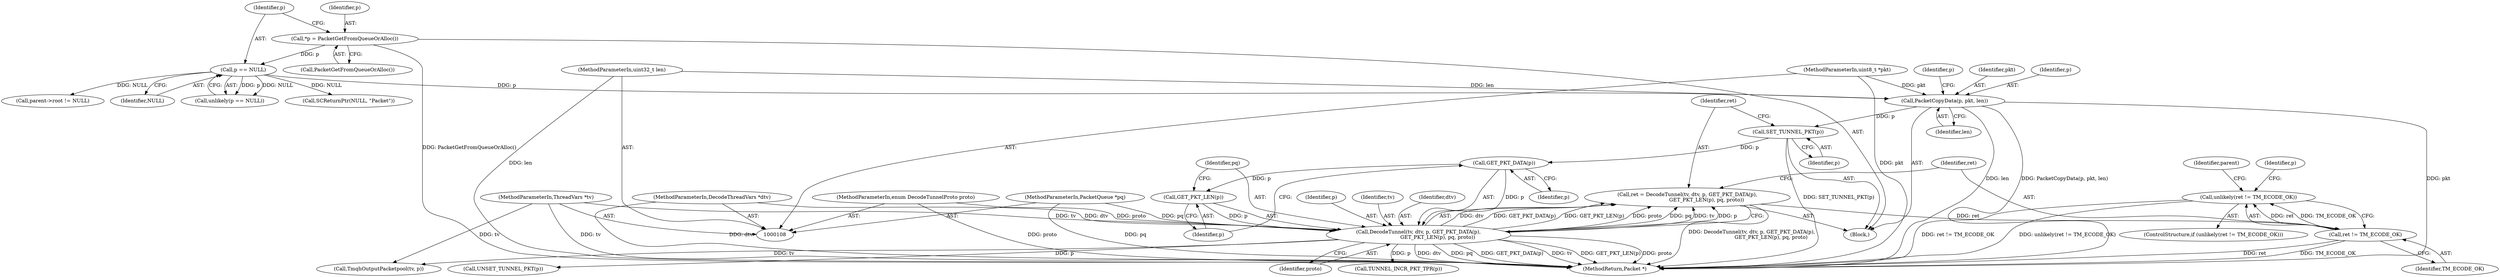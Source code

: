 digraph "1_suricata_11f3659f64a4e42e90cb3c09fcef66894205aefe_2@del" {
"1000213" [label="(Call,unlikely(ret != TM_ECODE_OK))"];
"1000214" [label="(Call,ret != TM_ECODE_OK)"];
"1000200" [label="(Call,ret = DecodeTunnel(tv, dtv, p, GET_PKT_DATA(p),\n                        GET_PKT_LEN(p), pq, proto))"];
"1000202" [label="(Call,DecodeTunnel(tv, dtv, p, GET_PKT_DATA(p),\n                        GET_PKT_LEN(p), pq, proto))"];
"1000109" [label="(MethodParameterIn,ThreadVars *tv)"];
"1000110" [label="(MethodParameterIn,DecodeThreadVars *dtv)"];
"1000208" [label="(Call,GET_PKT_LEN(p))"];
"1000206" [label="(Call,GET_PKT_DATA(p))"];
"1000198" [label="(Call,SET_TUNNEL_PKT(p))"];
"1000132" [label="(Call,PacketCopyData(p, pkt, len))"];
"1000125" [label="(Call,p == NULL)"];
"1000120" [label="(Call,*p = PacketGetFromQueueOrAlloc())"];
"1000112" [label="(MethodParameterIn,uint8_t *pkt)"];
"1000113" [label="(MethodParameterIn,uint32_t len)"];
"1000115" [label="(MethodParameterIn,PacketQueue *pq)"];
"1000114" [label="(MethodParameterIn,enum DecodeTunnelProto proto)"];
"1000208" [label="(Call,GET_PKT_LEN(p))"];
"1000215" [label="(Identifier,ret)"];
"1000204" [label="(Identifier,dtv)"];
"1000110" [label="(MethodParameterIn,DecodeThreadVars *dtv)"];
"1000201" [label="(Identifier,ret)"];
"1000109" [label="(MethodParameterIn,ThreadVars *tv)"];
"1000115" [label="(MethodParameterIn,PacketQueue *pq)"];
"1000225" [label="(Call,TmqhOutputPacketpool(tv, p))"];
"1000213" [label="(Call,unlikely(ret != TM_ECODE_OK))"];
"1000112" [label="(MethodParameterIn,uint8_t *pkt)"];
"1000120" [label="(Call,*p = PacketGetFromQueueOrAlloc())"];
"1000202" [label="(Call,DecodeTunnel(tv, dtv, p, GET_PKT_DATA(p),\n                        GET_PKT_LEN(p), pq, proto))"];
"1000121" [label="(Identifier,p)"];
"1000138" [label="(Identifier,p)"];
"1000132" [label="(Call,PacketCopyData(p, pkt, len))"];
"1000129" [label="(Call,SCReturnPtr(NULL, \"Packet\"))"];
"1000205" [label="(Identifier,p)"];
"1000223" [label="(Call,UNSET_TUNNEL_PKT(p))"];
"1000214" [label="(Call,ret != TM_ECODE_OK)"];
"1000199" [label="(Identifier,p)"];
"1000114" [label="(MethodParameterIn,enum DecodeTunnelProto proto)"];
"1000124" [label="(Call,unlikely(p == NULL))"];
"1000125" [label="(Call,p == NULL)"];
"1000122" [label="(Call,PacketGetFromQueueOrAlloc())"];
"1000134" [label="(Identifier,pkt)"];
"1000209" [label="(Identifier,p)"];
"1000200" [label="(Call,ret = DecodeTunnel(tv, dtv, p, GET_PKT_DATA(p),\n                        GET_PKT_LEN(p), pq, proto))"];
"1000240" [label="(MethodReturn,Packet *)"];
"1000232" [label="(Identifier,parent)"];
"1000116" [label="(Block,)"];
"1000203" [label="(Identifier,tv)"];
"1000212" [label="(ControlStructure,if (unlikely(ret != TM_ECODE_OK)))"];
"1000198" [label="(Call,SET_TUNNEL_PKT(p))"];
"1000180" [label="(Call,parent->root != NULL)"];
"1000133" [label="(Identifier,p)"];
"1000127" [label="(Identifier,NULL)"];
"1000135" [label="(Identifier,len)"];
"1000206" [label="(Call,GET_PKT_DATA(p))"];
"1000210" [label="(Identifier,pq)"];
"1000126" [label="(Identifier,p)"];
"1000113" [label="(MethodParameterIn,uint32_t len)"];
"1000211" [label="(Identifier,proto)"];
"1000216" [label="(Identifier,TM_ECODE_OK)"];
"1000233" [label="(Call,TUNNEL_INCR_PKT_TPR(p))"];
"1000220" [label="(Identifier,p)"];
"1000207" [label="(Identifier,p)"];
"1000213" -> "1000212"  [label="AST: "];
"1000213" -> "1000214"  [label="CFG: "];
"1000214" -> "1000213"  [label="AST: "];
"1000220" -> "1000213"  [label="CFG: "];
"1000232" -> "1000213"  [label="CFG: "];
"1000213" -> "1000240"  [label="DDG: ret != TM_ECODE_OK"];
"1000213" -> "1000240"  [label="DDG: unlikely(ret != TM_ECODE_OK)"];
"1000214" -> "1000213"  [label="DDG: ret"];
"1000214" -> "1000213"  [label="DDG: TM_ECODE_OK"];
"1000214" -> "1000216"  [label="CFG: "];
"1000215" -> "1000214"  [label="AST: "];
"1000216" -> "1000214"  [label="AST: "];
"1000214" -> "1000240"  [label="DDG: ret"];
"1000214" -> "1000240"  [label="DDG: TM_ECODE_OK"];
"1000200" -> "1000214"  [label="DDG: ret"];
"1000200" -> "1000116"  [label="AST: "];
"1000200" -> "1000202"  [label="CFG: "];
"1000201" -> "1000200"  [label="AST: "];
"1000202" -> "1000200"  [label="AST: "];
"1000215" -> "1000200"  [label="CFG: "];
"1000200" -> "1000240"  [label="DDG: DecodeTunnel(tv, dtv, p, GET_PKT_DATA(p),\n                        GET_PKT_LEN(p), pq, proto)"];
"1000202" -> "1000200"  [label="DDG: GET_PKT_DATA(p)"];
"1000202" -> "1000200"  [label="DDG: GET_PKT_LEN(p)"];
"1000202" -> "1000200"  [label="DDG: proto"];
"1000202" -> "1000200"  [label="DDG: pq"];
"1000202" -> "1000200"  [label="DDG: tv"];
"1000202" -> "1000200"  [label="DDG: p"];
"1000202" -> "1000200"  [label="DDG: dtv"];
"1000202" -> "1000211"  [label="CFG: "];
"1000203" -> "1000202"  [label="AST: "];
"1000204" -> "1000202"  [label="AST: "];
"1000205" -> "1000202"  [label="AST: "];
"1000206" -> "1000202"  [label="AST: "];
"1000208" -> "1000202"  [label="AST: "];
"1000210" -> "1000202"  [label="AST: "];
"1000211" -> "1000202"  [label="AST: "];
"1000202" -> "1000240"  [label="DDG: pq"];
"1000202" -> "1000240"  [label="DDG: GET_PKT_DATA(p)"];
"1000202" -> "1000240"  [label="DDG: tv"];
"1000202" -> "1000240"  [label="DDG: GET_PKT_LEN(p)"];
"1000202" -> "1000240"  [label="DDG: proto"];
"1000202" -> "1000240"  [label="DDG: dtv"];
"1000109" -> "1000202"  [label="DDG: tv"];
"1000110" -> "1000202"  [label="DDG: dtv"];
"1000208" -> "1000202"  [label="DDG: p"];
"1000206" -> "1000202"  [label="DDG: p"];
"1000115" -> "1000202"  [label="DDG: pq"];
"1000114" -> "1000202"  [label="DDG: proto"];
"1000202" -> "1000223"  [label="DDG: p"];
"1000202" -> "1000225"  [label="DDG: tv"];
"1000202" -> "1000233"  [label="DDG: p"];
"1000109" -> "1000108"  [label="AST: "];
"1000109" -> "1000240"  [label="DDG: tv"];
"1000109" -> "1000225"  [label="DDG: tv"];
"1000110" -> "1000108"  [label="AST: "];
"1000110" -> "1000240"  [label="DDG: dtv"];
"1000208" -> "1000209"  [label="CFG: "];
"1000209" -> "1000208"  [label="AST: "];
"1000210" -> "1000208"  [label="CFG: "];
"1000206" -> "1000208"  [label="DDG: p"];
"1000206" -> "1000207"  [label="CFG: "];
"1000207" -> "1000206"  [label="AST: "];
"1000209" -> "1000206"  [label="CFG: "];
"1000198" -> "1000206"  [label="DDG: p"];
"1000198" -> "1000116"  [label="AST: "];
"1000198" -> "1000199"  [label="CFG: "];
"1000199" -> "1000198"  [label="AST: "];
"1000201" -> "1000198"  [label="CFG: "];
"1000198" -> "1000240"  [label="DDG: SET_TUNNEL_PKT(p)"];
"1000132" -> "1000198"  [label="DDG: p"];
"1000132" -> "1000116"  [label="AST: "];
"1000132" -> "1000135"  [label="CFG: "];
"1000133" -> "1000132"  [label="AST: "];
"1000134" -> "1000132"  [label="AST: "];
"1000135" -> "1000132"  [label="AST: "];
"1000138" -> "1000132"  [label="CFG: "];
"1000132" -> "1000240"  [label="DDG: PacketCopyData(p, pkt, len)"];
"1000132" -> "1000240"  [label="DDG: pkt"];
"1000132" -> "1000240"  [label="DDG: len"];
"1000125" -> "1000132"  [label="DDG: p"];
"1000112" -> "1000132"  [label="DDG: pkt"];
"1000113" -> "1000132"  [label="DDG: len"];
"1000125" -> "1000124"  [label="AST: "];
"1000125" -> "1000127"  [label="CFG: "];
"1000126" -> "1000125"  [label="AST: "];
"1000127" -> "1000125"  [label="AST: "];
"1000124" -> "1000125"  [label="CFG: "];
"1000125" -> "1000124"  [label="DDG: p"];
"1000125" -> "1000124"  [label="DDG: NULL"];
"1000120" -> "1000125"  [label="DDG: p"];
"1000125" -> "1000129"  [label="DDG: NULL"];
"1000125" -> "1000180"  [label="DDG: NULL"];
"1000120" -> "1000116"  [label="AST: "];
"1000120" -> "1000122"  [label="CFG: "];
"1000121" -> "1000120"  [label="AST: "];
"1000122" -> "1000120"  [label="AST: "];
"1000126" -> "1000120"  [label="CFG: "];
"1000120" -> "1000240"  [label="DDG: PacketGetFromQueueOrAlloc()"];
"1000112" -> "1000108"  [label="AST: "];
"1000112" -> "1000240"  [label="DDG: pkt"];
"1000113" -> "1000108"  [label="AST: "];
"1000113" -> "1000240"  [label="DDG: len"];
"1000115" -> "1000108"  [label="AST: "];
"1000115" -> "1000240"  [label="DDG: pq"];
"1000114" -> "1000108"  [label="AST: "];
"1000114" -> "1000240"  [label="DDG: proto"];
}
